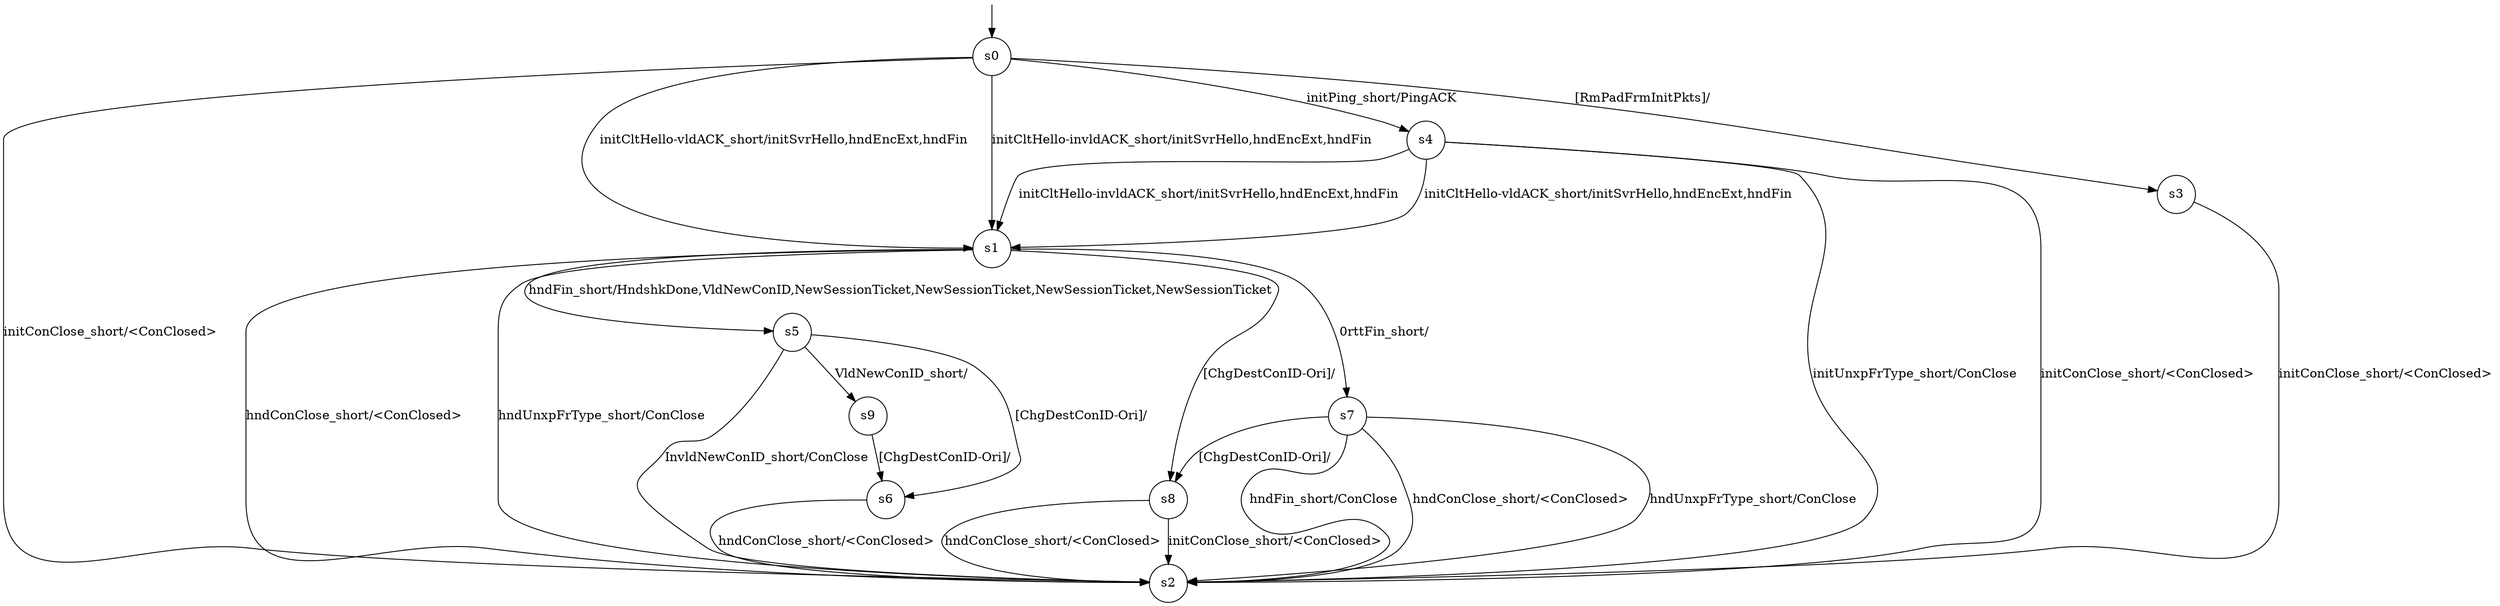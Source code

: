 digraph g {

s0 [shape="circle" label="s0"];
s1 [shape="circle" label="s1"];
s2 [shape="circle" label="s2"];
s3 [shape="circle" label="s3"];
s4 [shape="circle" label="s4"];
s5 [shape="circle" label="s5"];
s6 [shape="circle" label="s6"];
s7 [shape="circle" label="s7"];
s8 [shape="circle" label="s8"];
s9 [shape="circle" label="s9"];
s0 -> s4 [label="initPing_short/PingACK "];
s0 -> s2 [label="initConClose_short/<ConClosed> "];
s0 -> s1 [label="initCltHello-vldACK_short/initSvrHello,hndEncExt,hndFin "];
s0 -> s1 [label="initCltHello-invldACK_short/initSvrHello,hndEncExt,hndFin "];
s0 -> s3 [label="[RmPadFrmInitPkts]/ "];
s1 -> s5 [label="hndFin_short/HndshkDone,VldNewConID,NewSessionTicket,NewSessionTicket,NewSessionTicket,NewSessionTicket "];
s1 -> s2 [label="hndConClose_short/<ConClosed> "];
s1 -> s2 [label="hndUnxpFrType_short/ConClose "];
s1 -> s7 [label="0rttFin_short/ "];
s1 -> s8 [label="[ChgDestConID-Ori]/ "];
s3 -> s2 [label="initConClose_short/<ConClosed> "];
s4 -> s2 [label="initConClose_short/<ConClosed> "];
s4 -> s1 [label="initCltHello-vldACK_short/initSvrHello,hndEncExt,hndFin "];
s4 -> s1 [label="initCltHello-invldACK_short/initSvrHello,hndEncExt,hndFin "];
s4 -> s2 [label="initUnxpFrType_short/ConClose "];
s5 -> s9 [label="VldNewConID_short/ "];
s5 -> s2 [label="InvldNewConID_short/ConClose "];
s5 -> s6 [label="[ChgDestConID-Ori]/ "];
s6 -> s2 [label="hndConClose_short/<ConClosed> "];
s7 -> s2 [label="hndFin_short/ConClose "];
s7 -> s2 [label="hndConClose_short/<ConClosed> "];
s7 -> s2 [label="hndUnxpFrType_short/ConClose "];
s7 -> s8 [label="[ChgDestConID-Ori]/ "];
s8 -> s2 [label="initConClose_short/<ConClosed> "];
s8 -> s2 [label="hndConClose_short/<ConClosed> "];
s9 -> s6 [label="[ChgDestConID-Ori]/ "];

__start0 [label="" shape="none" width="0" height="0"];
__start0 -> s0;

}
